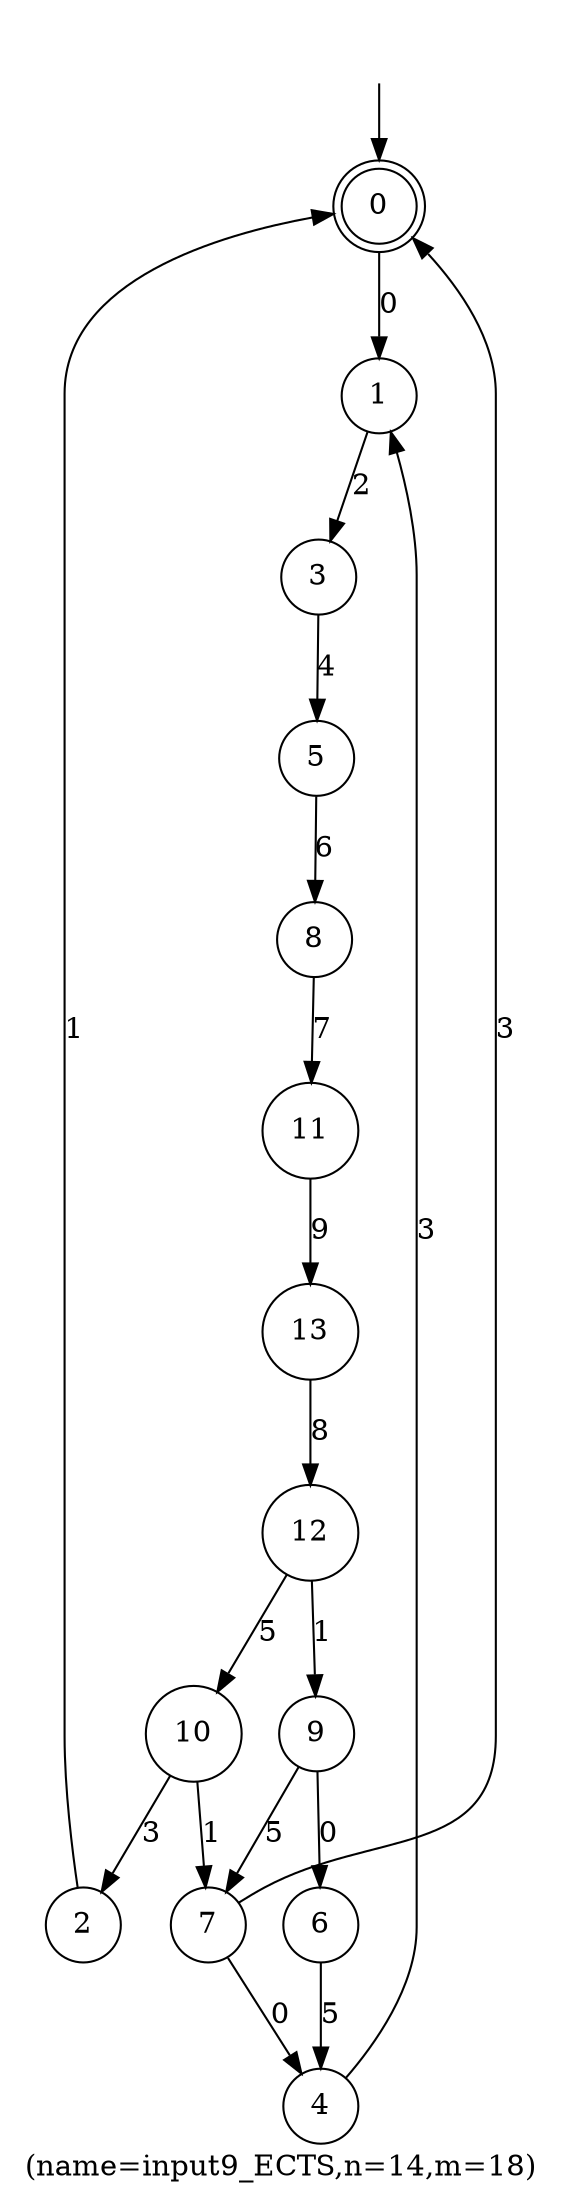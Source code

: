 digraph input9_ECTS{
	label="(name=input9_ECTS,n=14,m=18)";
	_nil [style = "invis"];
	node [shape = doublecircle]; 0;
	node [shape = circle];
	_nil -> 0;
	0->1[label="0"];
	7->4[label="0"];
	9->6[label="0"];
	2->0[label="1"];
	10->7[label="1"];
	12->9[label="1"];
	1->3[label="2"];
	4->1[label="3"];
	7->0[label="3"];
	10->2[label="3"];
	3->5[label="4"];
	6->4[label="5"];
	9->7[label="5"];
	12->10[label="5"];
	5->8[label="6"];
	8->11[label="7"];
	13->12[label="8"];
	11->13[label="9"];
}

